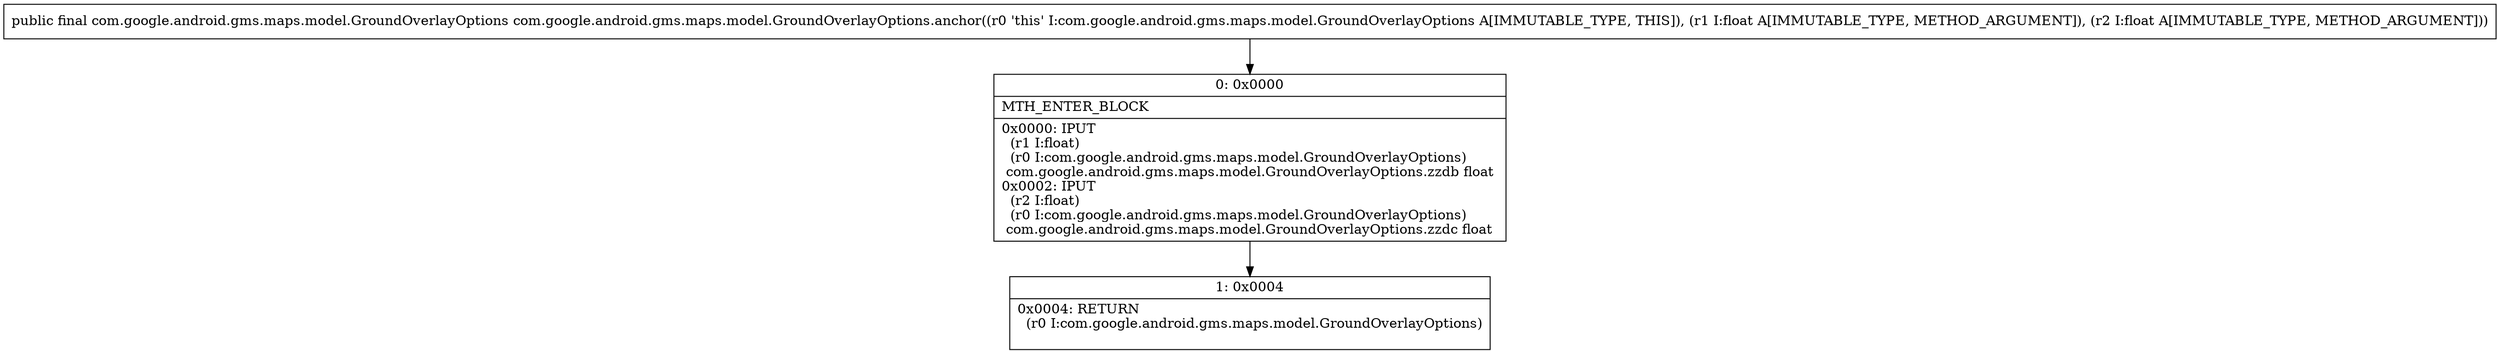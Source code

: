 digraph "CFG forcom.google.android.gms.maps.model.GroundOverlayOptions.anchor(FF)Lcom\/google\/android\/gms\/maps\/model\/GroundOverlayOptions;" {
Node_0 [shape=record,label="{0\:\ 0x0000|MTH_ENTER_BLOCK\l|0x0000: IPUT  \l  (r1 I:float)\l  (r0 I:com.google.android.gms.maps.model.GroundOverlayOptions)\l com.google.android.gms.maps.model.GroundOverlayOptions.zzdb float \l0x0002: IPUT  \l  (r2 I:float)\l  (r0 I:com.google.android.gms.maps.model.GroundOverlayOptions)\l com.google.android.gms.maps.model.GroundOverlayOptions.zzdc float \l}"];
Node_1 [shape=record,label="{1\:\ 0x0004|0x0004: RETURN  \l  (r0 I:com.google.android.gms.maps.model.GroundOverlayOptions)\l \l}"];
MethodNode[shape=record,label="{public final com.google.android.gms.maps.model.GroundOverlayOptions com.google.android.gms.maps.model.GroundOverlayOptions.anchor((r0 'this' I:com.google.android.gms.maps.model.GroundOverlayOptions A[IMMUTABLE_TYPE, THIS]), (r1 I:float A[IMMUTABLE_TYPE, METHOD_ARGUMENT]), (r2 I:float A[IMMUTABLE_TYPE, METHOD_ARGUMENT])) }"];
MethodNode -> Node_0;
Node_0 -> Node_1;
}


